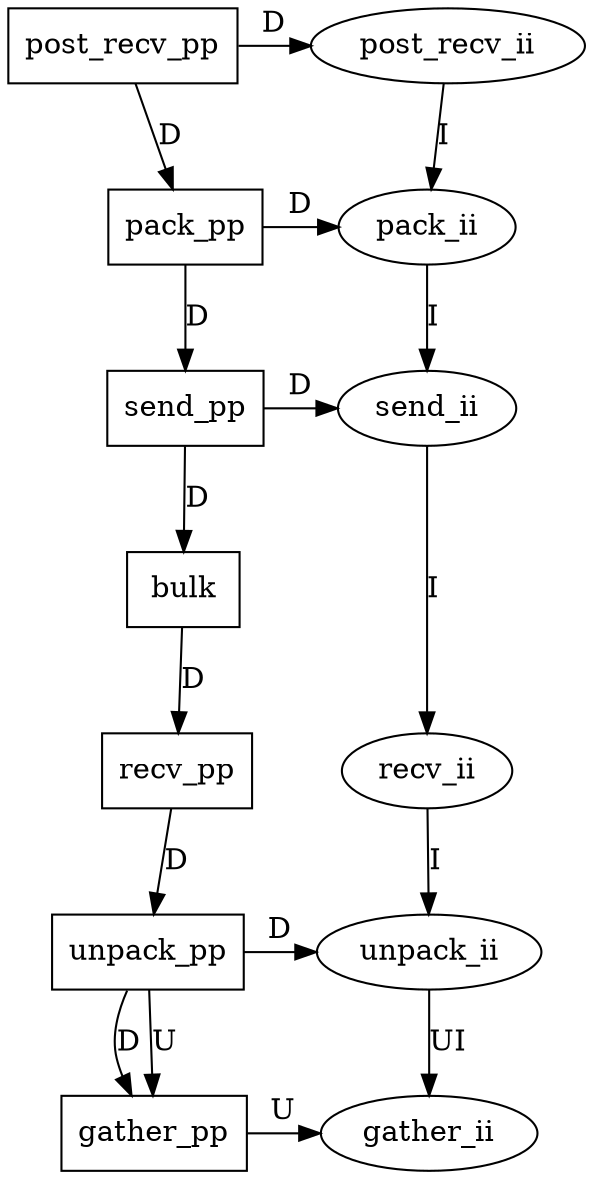 digraph {
	{
		node [shape=box] 
		post_recv_pp->pack_pp->send_pp->bulk->recv_pp->unpack_pp->gather_pp [label="D"];
	}
	post_recv_pp->post_recv_ii [label="D"];
	pack_pp->pack_ii [label="D"];
	send_pp->send_ii [label="D"];
	unpack_pp->unpack_ii [label="D"];
	
	unpack_pp->gather_pp->gather_ii[label="U"];

	unpack_ii->gather_ii [label="UI"];
	
	post_recv_ii->pack_ii->send_ii->recv_ii->unpack_ii [label="I"];

	{rank=same; post_recv_pp; post_recv_ii;}
	{rank=same; pack_pp; pack_ii;}
	{rank=same; send_pp; send_ii;}
	{rank=same; recv_pp; recv_ii;}
	{rank=same; unpack_pp; unpack_ii;}
	{rank=same; gather_pp; gather_ii;}
}